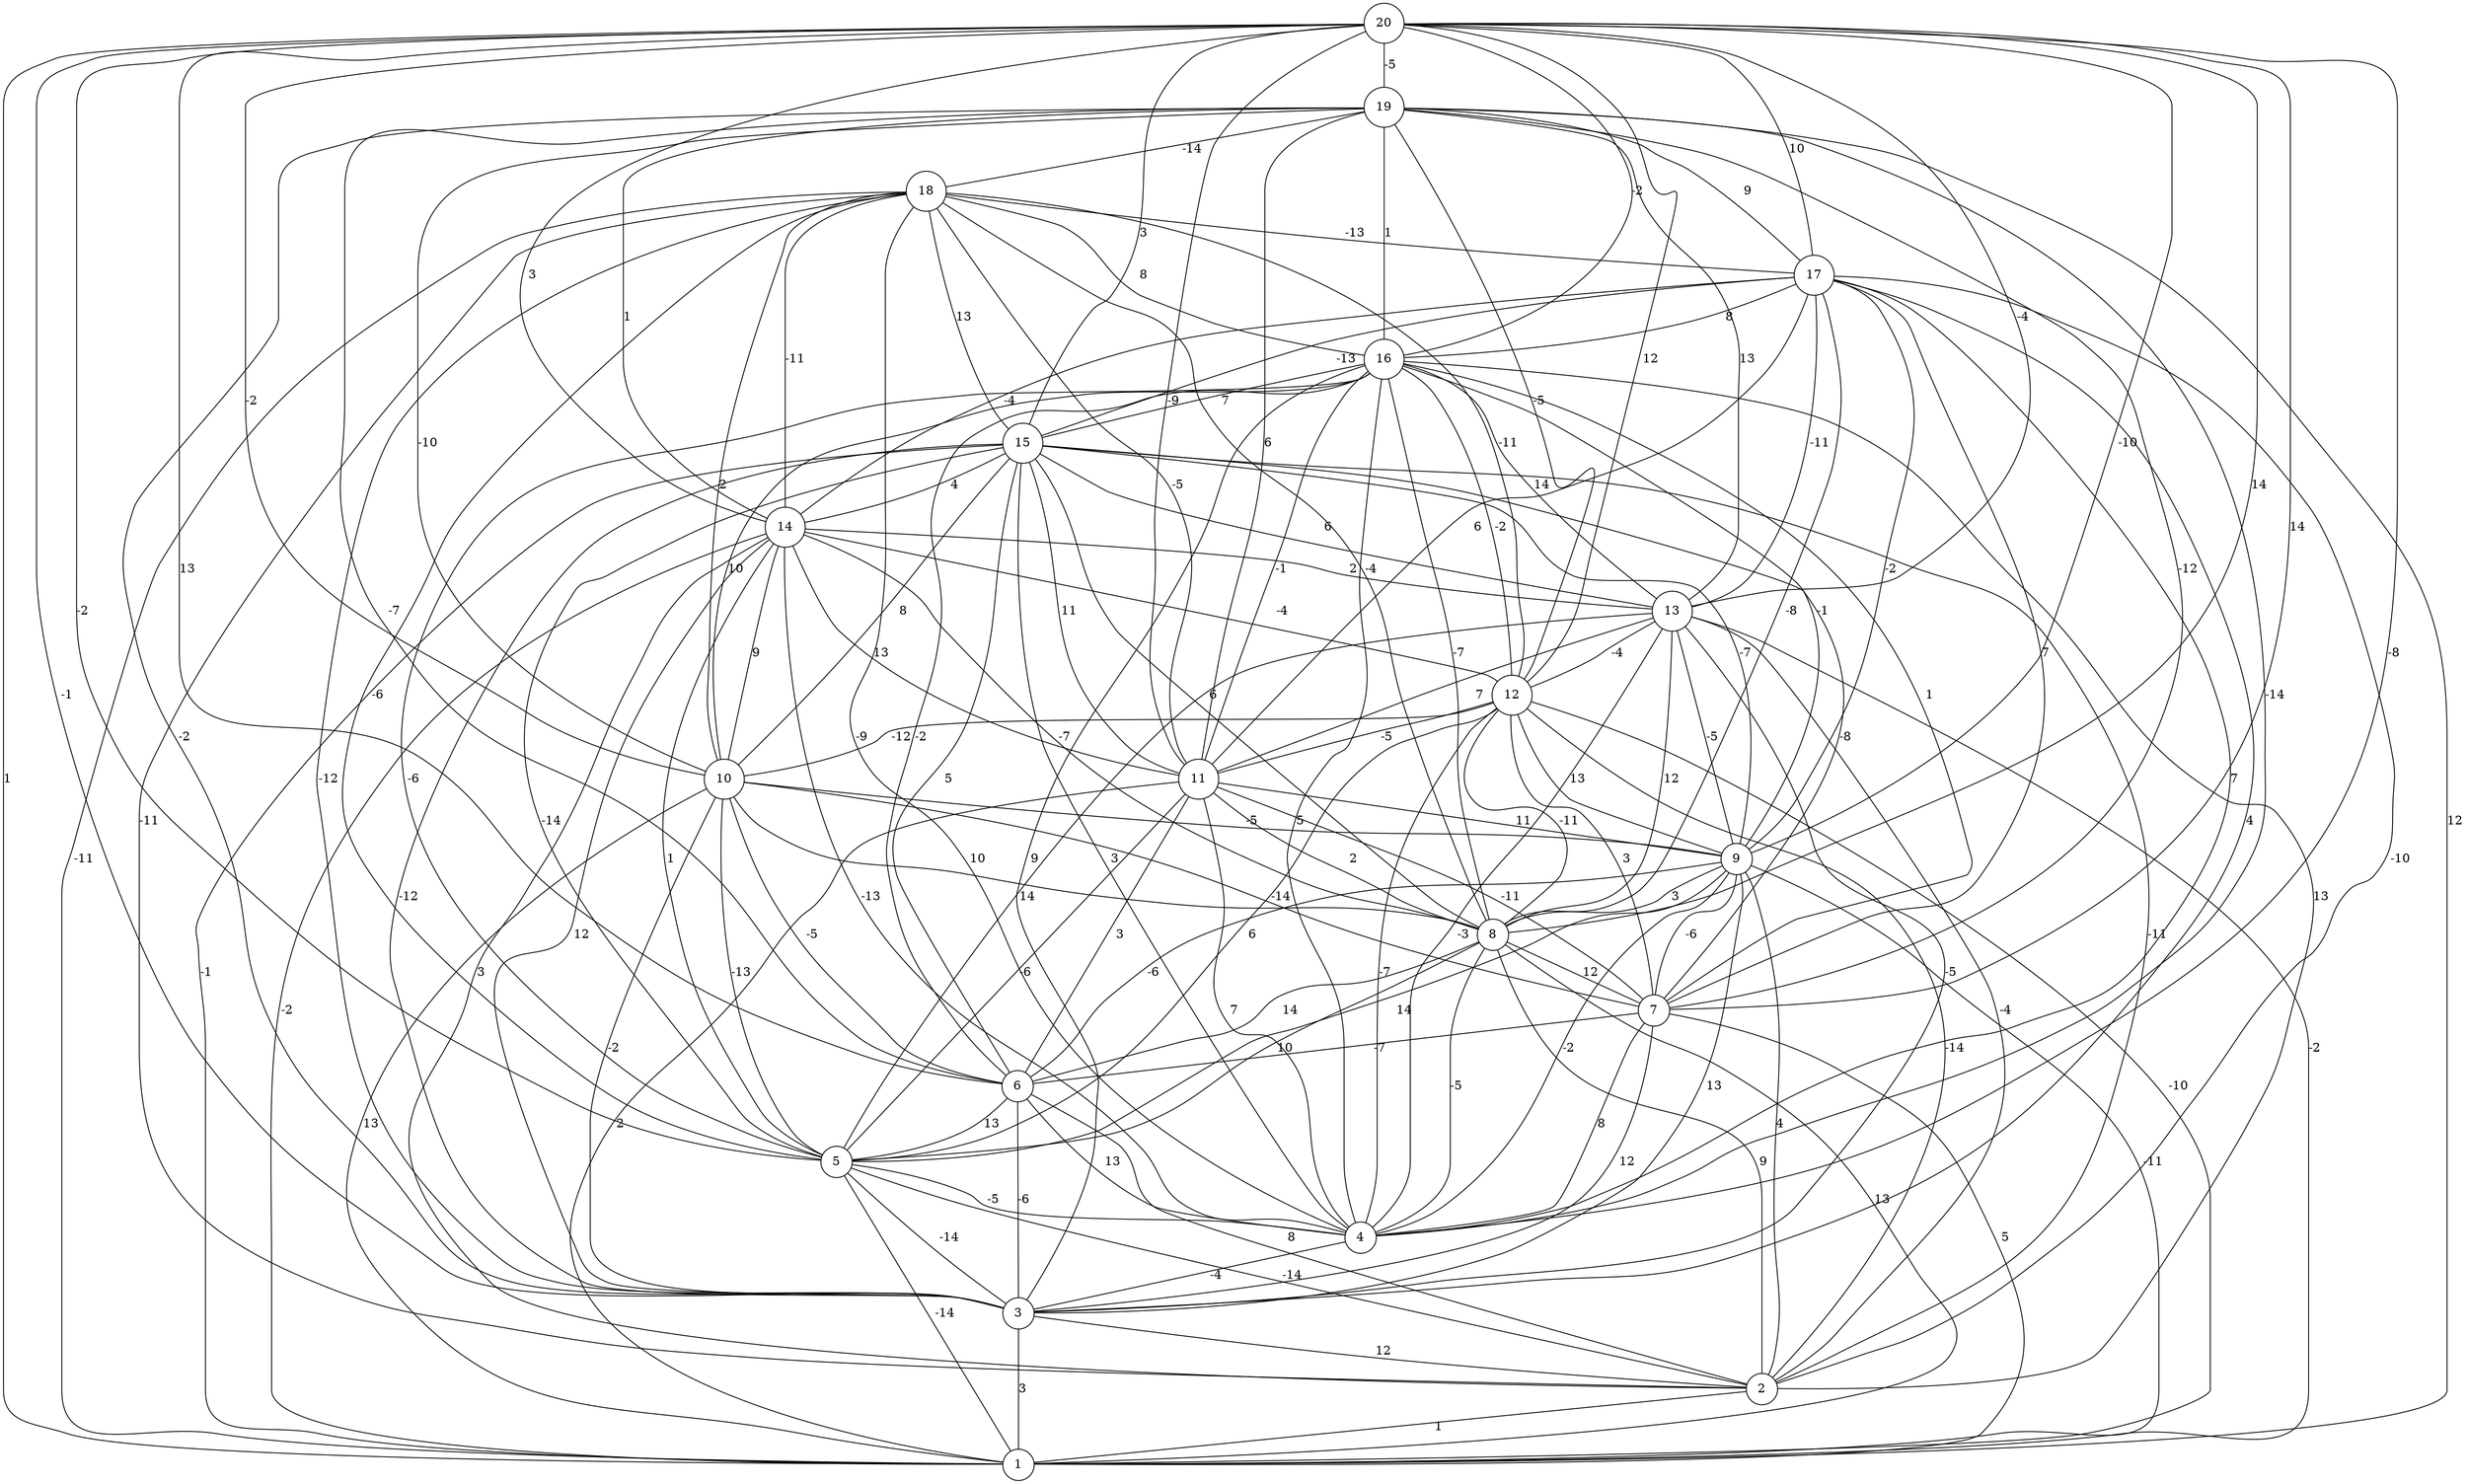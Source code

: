 graph { 
	 fontname="Helvetica,Arial,sans-serif" 
	 node [shape = circle]; 
	 20 -- 1 [label = "1"];
	 20 -- 3 [label = "-1"];
	 20 -- 4 [label = "-8"];
	 20 -- 5 [label = "-2"];
	 20 -- 6 [label = "13"];
	 20 -- 7 [label = "14"];
	 20 -- 8 [label = "14"];
	 20 -- 9 [label = "-10"];
	 20 -- 10 [label = "-2"];
	 20 -- 11 [label = "-9"];
	 20 -- 12 [label = "12"];
	 20 -- 13 [label = "-4"];
	 20 -- 14 [label = "3"];
	 20 -- 15 [label = "3"];
	 20 -- 16 [label = "-2"];
	 20 -- 17 [label = "10"];
	 20 -- 19 [label = "-5"];
	 19 -- 1 [label = "12"];
	 19 -- 3 [label = "-2"];
	 19 -- 4 [label = "-14"];
	 19 -- 6 [label = "-7"];
	 19 -- 7 [label = "-12"];
	 19 -- 10 [label = "-10"];
	 19 -- 11 [label = "6"];
	 19 -- 12 [label = "-5"];
	 19 -- 13 [label = "13"];
	 19 -- 14 [label = "1"];
	 19 -- 16 [label = "1"];
	 19 -- 17 [label = "9"];
	 19 -- 18 [label = "-14"];
	 18 -- 1 [label = "-11"];
	 18 -- 2 [label = "-11"];
	 18 -- 3 [label = "-12"];
	 18 -- 4 [label = "-9"];
	 18 -- 5 [label = "-6"];
	 18 -- 8 [label = "-4"];
	 18 -- 10 [label = "2"];
	 18 -- 11 [label = "-5"];
	 18 -- 12 [label = "-11"];
	 18 -- 14 [label = "-11"];
	 18 -- 15 [label = "13"];
	 18 -- 16 [label = "8"];
	 18 -- 17 [label = "-13"];
	 17 -- 2 [label = "-10"];
	 17 -- 3 [label = "4"];
	 17 -- 4 [label = "7"];
	 17 -- 7 [label = "7"];
	 17 -- 8 [label = "-8"];
	 17 -- 9 [label = "-2"];
	 17 -- 11 [label = "6"];
	 17 -- 13 [label = "-11"];
	 17 -- 14 [label = "-4"];
	 17 -- 15 [label = "-13"];
	 17 -- 16 [label = "8"];
	 16 -- 2 [label = "13"];
	 16 -- 3 [label = "9"];
	 16 -- 4 [label = "5"];
	 16 -- 5 [label = "-6"];
	 16 -- 6 [label = "-2"];
	 16 -- 7 [label = "1"];
	 16 -- 8 [label = "-7"];
	 16 -- 9 [label = "-1"];
	 16 -- 10 [label = "10"];
	 16 -- 11 [label = "-1"];
	 16 -- 12 [label = "-2"];
	 16 -- 13 [label = "14"];
	 16 -- 15 [label = "7"];
	 15 -- 1 [label = "-1"];
	 15 -- 2 [label = "-11"];
	 15 -- 3 [label = "-12"];
	 15 -- 4 [label = "3"];
	 15 -- 5 [label = "-14"];
	 15 -- 6 [label = "5"];
	 15 -- 7 [label = "-8"];
	 15 -- 8 [label = "6"];
	 15 -- 9 [label = "-7"];
	 15 -- 10 [label = "8"];
	 15 -- 11 [label = "11"];
	 15 -- 13 [label = "6"];
	 15 -- 14 [label = "4"];
	 14 -- 1 [label = "-2"];
	 14 -- 2 [label = "3"];
	 14 -- 3 [label = "12"];
	 14 -- 4 [label = "-13"];
	 14 -- 5 [label = "1"];
	 14 -- 8 [label = "-7"];
	 14 -- 10 [label = "9"];
	 14 -- 11 [label = "13"];
	 14 -- 12 [label = "-4"];
	 14 -- 13 [label = "2"];
	 13 -- 1 [label = "-2"];
	 13 -- 2 [label = "-4"];
	 13 -- 3 [label = "-5"];
	 13 -- 4 [label = "-3"];
	 13 -- 5 [label = "14"];
	 13 -- 8 [label = "12"];
	 13 -- 9 [label = "-5"];
	 13 -- 11 [label = "7"];
	 13 -- 12 [label = "-4"];
	 12 -- 1 [label = "-10"];
	 12 -- 2 [label = "-14"];
	 12 -- 4 [label = "-7"];
	 12 -- 5 [label = "6"];
	 12 -- 7 [label = "3"];
	 12 -- 8 [label = "-11"];
	 12 -- 9 [label = "13"];
	 12 -- 10 [label = "-12"];
	 12 -- 11 [label = "-5"];
	 11 -- 1 [label = "2"];
	 11 -- 4 [label = "7"];
	 11 -- 5 [label = "-6"];
	 11 -- 6 [label = "3"];
	 11 -- 7 [label = "-11"];
	 11 -- 8 [label = "2"];
	 11 -- 9 [label = "11"];
	 10 -- 1 [label = "13"];
	 10 -- 3 [label = "-2"];
	 10 -- 5 [label = "-13"];
	 10 -- 6 [label = "-5"];
	 10 -- 7 [label = "-14"];
	 10 -- 8 [label = "10"];
	 10 -- 9 [label = "-5"];
	 9 -- 1 [label = "-11"];
	 9 -- 2 [label = "4"];
	 9 -- 3 [label = "13"];
	 9 -- 4 [label = "-2"];
	 9 -- 5 [label = "14"];
	 9 -- 6 [label = "-6"];
	 9 -- 7 [label = "-6"];
	 9 -- 8 [label = "3"];
	 8 -- 1 [label = "13"];
	 8 -- 2 [label = "9"];
	 8 -- 4 [label = "-5"];
	 8 -- 5 [label = "10"];
	 8 -- 6 [label = "14"];
	 8 -- 7 [label = "12"];
	 7 -- 1 [label = "5"];
	 7 -- 3 [label = "12"];
	 7 -- 4 [label = "8"];
	 7 -- 6 [label = "-7"];
	 6 -- 2 [label = "8"];
	 6 -- 3 [label = "-6"];
	 6 -- 4 [label = "13"];
	 6 -- 5 [label = "13"];
	 5 -- 1 [label = "-14"];
	 5 -- 2 [label = "-14"];
	 5 -- 3 [label = "-14"];
	 5 -- 4 [label = "-5"];
	 4 -- 3 [label = "-4"];
	 3 -- 1 [label = "3"];
	 3 -- 2 [label = "12"];
	 2 -- 1 [label = "1"];
	 1;
	 2;
	 3;
	 4;
	 5;
	 6;
	 7;
	 8;
	 9;
	 10;
	 11;
	 12;
	 13;
	 14;
	 15;
	 16;
	 17;
	 18;
	 19;
	 20;
}
